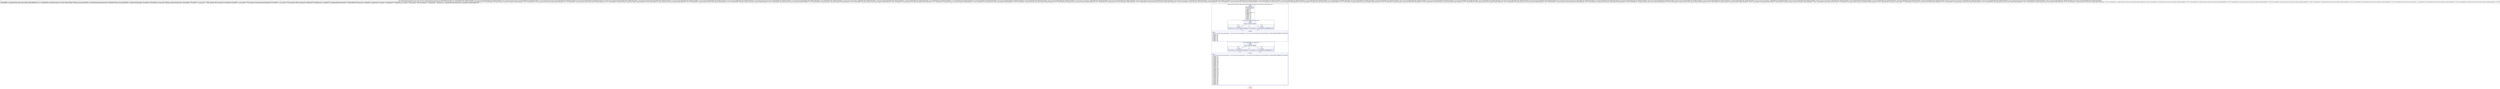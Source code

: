 digraph "CFG forcom.google.android.gms.internal.ads.zzarh.\<init\>(ILandroid\/os\/Bundle;Lcom\/google\/android\/gms\/internal\/ads\/zzxx;Lcom\/google\/android\/gms\/internal\/ads\/zzyb;Ljava\/lang\/String;Landroid\/content\/pm\/ApplicationInfo;Landroid\/content\/pm\/PackageInfo;Ljava\/lang\/String;Ljava\/lang\/String;Ljava\/lang\/String;Lcom\/google\/android\/gms\/internal\/ads\/zzbaj;Landroid\/os\/Bundle;ILjava\/util\/List;Landroid\/os\/Bundle;ZIIFLjava\/lang\/String;JLjava\/lang\/String;Ljava\/util\/List;Ljava\/lang\/String;Lcom\/google\/android\/gms\/internal\/ads\/zzadx;Ljava\/util\/List;JLjava\/lang\/String;FZIIZZLjava\/lang\/String;Ljava\/lang\/String;ZILandroid\/os\/Bundle;Ljava\/lang\/String;Lcom\/google\/android\/gms\/internal\/ads\/zzaav;ZLandroid\/os\/Bundle;Ljava\/lang\/String;Ljava\/lang\/String;Ljava\/lang\/String;ZLjava\/util\/List;Ljava\/lang\/String;Ljava\/util\/List;IZZZLjava\/util\/ArrayList;Ljava\/lang\/String;Lcom\/google\/android\/gms\/internal\/ads\/zzaiz;Ljava\/lang\/String;Landroid\/os\/Bundle;)V" {
subgraph cluster_Region_1454305975 {
label = "R(5:0|(1:2)(1:8)|3|(1:5)(1:9)|6) | DECL_VAR: java.util.List\<java.lang.String\> null, java.util.List\<java.lang.String\> null\l";
node [shape=record,color=blue];
Node_0 [shape=record,label="{0\:\ 0x0000|MTH_ENTER_BLOCK\l|r3.versionCode = r4\lr3.zzdll = r5\lr3.zzdlm = r6\lr3.zzdln = r7\lr3.zzchl = r8\lr3.applicationInfo = r9\lr3.zzdlo = r10\lr3.zzdlp = r11\lr3.zzdlq = r12\lr3.zzcih = r13\lr3.zzbtd = r14\lr3.zzdlr = r15\lr3.zzdls = r16\lr3.zzdgv = r17\l}"];
subgraph cluster_IfRegion_1876814407 {
label = "IF [B:1:0x0023] THEN: R(1:2) ELSE: R(1:8)";
node [shape=record,color=blue];
Node_1 [shape=record,label="{1\:\ 0x0023|if (r30 == null) goto L_0x0025\l}"];
subgraph cluster_Region_1243401533 {
label = "R(1:2)";
node [shape=record,color=blue];
Node_2 [shape=record,label="{2\:\ 0x0025|java.util.List r2 = java.util.Collections.emptyList()\l}"];
}
subgraph cluster_Region_1074694731 {
label = "R(1:8)";
node [shape=record,color=blue];
Node_8 [shape=record,label="{8\:\ 0x00e0|java.util.List r2 = java.util.Collections.unmodifiableList(r30)\l}"];
}
}
Node_3 [shape=record,label="{3\:\ 0x0029|PHI: r2 \l  PHI: (r2v1 java.util.List\<java.lang.String\>) = (r2v0 java.util.List\<java.lang.String\>), (r2v5 java.util.List\<java.lang.String\>) binds: [B:8:0x00e0, B:2:0x0025] A[DONT_GENERATE, DONT_INLINE]\l|r3.zzdmc = r2\lr3.zzdlt = r18\lr3.zzdlu = r19\lr3.zzdlv = r20\lr3.zzdlw = r21\lr3.zzbty = r22\lr3.zzdlx = r23\lr3.zzdly = r24\lr3.zzdlz = r26\l}"];
subgraph cluster_IfRegion_368714415 {
label = "IF [B:4:0x004b] THEN: R(1:5) ELSE: R(1:9)";
node [shape=record,color=blue];
Node_4 [shape=record,label="{4\:\ 0x004b|if (r27 == null) goto L_0x004d\l}"];
subgraph cluster_Region_2093188833 {
label = "R(1:5)";
node [shape=record,color=blue];
Node_5 [shape=record,label="{5\:\ 0x004d|java.util.List r2 = java.util.Collections.emptyList()\l}"];
}
subgraph cluster_Region_377770471 {
label = "R(1:9)";
node [shape=record,color=blue];
Node_9 [shape=record,label="{9\:\ 0x00e6|java.util.List r2 = java.util.Collections.unmodifiableList(r27)\l}"];
}
}
Node_6 [shape=record,label="{6\:\ 0x0051|PHI: r2 \l  PHI: (r2v3 java.util.List\<java.lang.String\>) = (r2v2 java.util.List\<java.lang.String\>), (r2v4 java.util.List\<java.lang.String\>) binds: [B:9:0x00e6, B:5:0x004d] A[DONT_GENERATE, DONT_INLINE]\l|r3.zzdma = r2\lr3.zzdmb = r28\lr3.zzdgu = r29\lr3.zzdmd = r31\lr3.zzdme = r33\lr3.zzdmf = r34\lr3.zzdml = r35\lr3.zzdmg = r36\lr3.zzdmh = r37\lr3.zzdmi = r38\lr3.zzdmj = r39\lr3.zzdmk = r40\lr3.zzdmm = r41\lr3.zzdfl = r42\lr3.zzdmn = r43\lr3.zzdmo = r44\lr3.zzdmp = r45\lr3.zzdmq = r46\lr3.zzdmr = r47\lr3.zzdms = r48\lr3.zzdmt = r49\lr3.zzdmu = r50\lr3.zzdmv = r51\lr3.zzdmw = r52\lr3.zzdmx = r53\lr3.zzdmy = r54\lr3.zzdmz = r55\lr3.zzdna = r56\lr3.zzdnb = r57\lr3.zzdnc = r58\lr3.zzdnd = r59\lr3.zzdne = r60\lr3.zzdnf = r61\lr3.zzdng = r62\lr3.zzdnh = r63\lr3.zzdni = r64\l}"];
}
Node_7 [shape=record,color=red,label="{7\:\ 0x00df}"];
MethodNode[shape=record,label="{void com.google.android.gms.internal.ads.zzarh.\<init\>((r3v0 'this' com.google.android.gms.internal.ads.zzarh A[IMMUTABLE_TYPE, THIS]), (r4v0 int A[IMMUTABLE_TYPE, METHOD_ARGUMENT]), (r5v0 android.os.Bundle A[IMMUTABLE_TYPE, METHOD_ARGUMENT]), (r6v0 com.google.android.gms.internal.ads.zzxx A[IMMUTABLE_TYPE, METHOD_ARGUMENT]), (r7v0 com.google.android.gms.internal.ads.zzyb A[IMMUTABLE_TYPE, METHOD_ARGUMENT]), (r8v0 java.lang.String A[IMMUTABLE_TYPE, METHOD_ARGUMENT]), (r9v0 android.content.pm.ApplicationInfo A[IMMUTABLE_TYPE, METHOD_ARGUMENT]), (r10v0 android.content.pm.PackageInfo A[IMMUTABLE_TYPE, METHOD_ARGUMENT]), (r11v0 java.lang.String A[IMMUTABLE_TYPE, METHOD_ARGUMENT]), (r12v0 java.lang.String A[IMMUTABLE_TYPE, METHOD_ARGUMENT]), (r13v0 java.lang.String A[IMMUTABLE_TYPE, METHOD_ARGUMENT]), (r14v0 com.google.android.gms.internal.ads.zzbaj A[IMMUTABLE_TYPE, METHOD_ARGUMENT]), (r15v0 android.os.Bundle A[IMMUTABLE_TYPE, METHOD_ARGUMENT]), (r16v0 int A[IMMUTABLE_TYPE, METHOD_ARGUMENT]), (r17v0 java.util.List\<java.lang.String\> A[IMMUTABLE_TYPE, METHOD_ARGUMENT]), (r18v0 android.os.Bundle A[IMMUTABLE_TYPE, METHOD_ARGUMENT]), (r19v0 boolean A[IMMUTABLE_TYPE, METHOD_ARGUMENT]), (r20v0 int A[IMMUTABLE_TYPE, METHOD_ARGUMENT]), (r21v0 int A[IMMUTABLE_TYPE, METHOD_ARGUMENT]), (r22v0 float A[IMMUTABLE_TYPE, METHOD_ARGUMENT]), (r23v0 java.lang.String A[IMMUTABLE_TYPE, METHOD_ARGUMENT]), (r24v0 long A[IMMUTABLE_TYPE, METHOD_ARGUMENT]), (r26v0 java.lang.String A[IMMUTABLE_TYPE, METHOD_ARGUMENT]), (r27v0 java.util.List\<java.lang.String\> A[IMMUTABLE_TYPE, METHOD_ARGUMENT]), (r28v0 java.lang.String A[IMMUTABLE_TYPE, METHOD_ARGUMENT]), (r29v0 com.google.android.gms.internal.ads.zzadx A[IMMUTABLE_TYPE, METHOD_ARGUMENT]), (r30v0 java.util.List\<java.lang.String\> A[IMMUTABLE_TYPE, METHOD_ARGUMENT]), (r31v0 long A[IMMUTABLE_TYPE, METHOD_ARGUMENT]), (r33v0 java.lang.String A[IMMUTABLE_TYPE, METHOD_ARGUMENT]), (r34v0 float A[IMMUTABLE_TYPE, METHOD_ARGUMENT]), (r35v0 boolean A[IMMUTABLE_TYPE, METHOD_ARGUMENT]), (r36v0 int A[IMMUTABLE_TYPE, METHOD_ARGUMENT]), (r37v0 int A[IMMUTABLE_TYPE, METHOD_ARGUMENT]), (r38v0 boolean A[IMMUTABLE_TYPE, METHOD_ARGUMENT]), (r39v0 boolean A[IMMUTABLE_TYPE, METHOD_ARGUMENT]), (r40v0 java.lang.String A[IMMUTABLE_TYPE, METHOD_ARGUMENT]), (r41v0 java.lang.String A[IMMUTABLE_TYPE, METHOD_ARGUMENT]), (r42v0 boolean A[IMMUTABLE_TYPE, METHOD_ARGUMENT]), (r43v0 int A[IMMUTABLE_TYPE, METHOD_ARGUMENT]), (r44v0 android.os.Bundle A[IMMUTABLE_TYPE, METHOD_ARGUMENT]), (r45v0 java.lang.String A[IMMUTABLE_TYPE, METHOD_ARGUMENT]), (r46v0 com.google.android.gms.internal.ads.zzaav A[IMMUTABLE_TYPE, METHOD_ARGUMENT]), (r47v0 boolean A[IMMUTABLE_TYPE, METHOD_ARGUMENT]), (r48v0 android.os.Bundle A[IMMUTABLE_TYPE, METHOD_ARGUMENT]), (r49v0 java.lang.String A[IMMUTABLE_TYPE, METHOD_ARGUMENT]), (r50v0 java.lang.String A[IMMUTABLE_TYPE, METHOD_ARGUMENT]), (r51v0 java.lang.String A[IMMUTABLE_TYPE, METHOD_ARGUMENT]), (r52v0 boolean A[IMMUTABLE_TYPE, METHOD_ARGUMENT]), (r53v0 java.util.List\<java.lang.Integer\> A[IMMUTABLE_TYPE, METHOD_ARGUMENT]), (r54v0 java.lang.String A[IMMUTABLE_TYPE, METHOD_ARGUMENT]), (r55v0 java.util.List\<java.lang.String\> A[IMMUTABLE_TYPE, METHOD_ARGUMENT]), (r56v0 int A[IMMUTABLE_TYPE, METHOD_ARGUMENT]), (r57v0 boolean A[IMMUTABLE_TYPE, METHOD_ARGUMENT]), (r58v0 boolean A[IMMUTABLE_TYPE, METHOD_ARGUMENT]), (r59v0 boolean A[IMMUTABLE_TYPE, METHOD_ARGUMENT]), (r60v0 java.util.ArrayList\<java.lang.String\> A[IMMUTABLE_TYPE, METHOD_ARGUMENT]), (r61v0 java.lang.String A[IMMUTABLE_TYPE, METHOD_ARGUMENT]), (r62v0 com.google.android.gms.internal.ads.zzaiz A[IMMUTABLE_TYPE, METHOD_ARGUMENT]), (r63v0 java.lang.String A[IMMUTABLE_TYPE, METHOD_ARGUMENT]), (r64v0 android.os.Bundle A[IMMUTABLE_TYPE, METHOD_ARGUMENT]))  | Annotation[BUILD, com.google.android.gms.common.internal.safeparcel.SafeParcelable$Param, \{id=1\}], Annotation[BUILD, com.google.android.gms.common.internal.safeparcel.SafeParcelable$Param, \{id=2\}], Annotation[BUILD, com.google.android.gms.common.internal.safeparcel.SafeParcelable$Param, \{id=3\}], Annotation[BUILD, com.google.android.gms.common.internal.safeparcel.SafeParcelable$Param, \{id=4\}], Annotation[BUILD, com.google.android.gms.common.internal.safeparcel.SafeParcelable$Param, \{id=5\}], Annotation[BUILD, com.google.android.gms.common.internal.safeparcel.SafeParcelable$Param, \{id=6\}], Annotation[BUILD, com.google.android.gms.common.internal.safeparcel.SafeParcelable$Param, \{id=7\}], Annotation[BUILD, com.google.android.gms.common.internal.safeparcel.SafeParcelable$Param, \{id=8\}], Annotation[BUILD, com.google.android.gms.common.internal.safeparcel.SafeParcelable$Param, \{id=9\}], Annotation[BUILD, com.google.android.gms.common.internal.safeparcel.SafeParcelable$Param, \{id=10\}], Annotation[BUILD, com.google.android.gms.common.internal.safeparcel.SafeParcelable$Param, \{id=11\}], Annotation[BUILD, com.google.android.gms.common.internal.safeparcel.SafeParcelable$Param, \{id=12\}], Annotation[BUILD, com.google.android.gms.common.internal.safeparcel.SafeParcelable$Param, \{id=13\}], Annotation[BUILD, com.google.android.gms.common.internal.safeparcel.SafeParcelable$Param, \{id=14\}], Annotation[BUILD, com.google.android.gms.common.internal.safeparcel.SafeParcelable$Param, \{id=15\}], Annotation[BUILD, com.google.android.gms.common.internal.safeparcel.SafeParcelable$Param, \{id=16\}], Annotation[BUILD, com.google.android.gms.common.internal.safeparcel.SafeParcelable$Param, \{id=18\}], Annotation[BUILD, com.google.android.gms.common.internal.safeparcel.SafeParcelable$Param, \{id=19\}], Annotation[BUILD, com.google.android.gms.common.internal.safeparcel.SafeParcelable$Param, \{id=20\}], Annotation[BUILD, com.google.android.gms.common.internal.safeparcel.SafeParcelable$Param, \{id=21\}], Annotation[BUILD, com.google.android.gms.common.internal.safeparcel.SafeParcelable$Param, \{id=25\}], Annotation[BUILD, com.google.android.gms.common.internal.safeparcel.SafeParcelable$Param, \{id=26\}], Annotation[BUILD, com.google.android.gms.common.internal.safeparcel.SafeParcelable$Param, \{id=27\}], Annotation[BUILD, com.google.android.gms.common.internal.safeparcel.SafeParcelable$Param, \{id=28\}], Annotation[BUILD, com.google.android.gms.common.internal.safeparcel.SafeParcelable$Param, \{id=29\}], Annotation[BUILD, com.google.android.gms.common.internal.safeparcel.SafeParcelable$Param, \{id=30\}], Annotation[BUILD, com.google.android.gms.common.internal.safeparcel.SafeParcelable$Param, \{id=31\}], Annotation[BUILD, com.google.android.gms.common.internal.safeparcel.SafeParcelable$Param, \{id=33\}], Annotation[BUILD, com.google.android.gms.common.internal.safeparcel.SafeParcelable$Param, \{id=34\}], Annotation[BUILD, com.google.android.gms.common.internal.safeparcel.SafeParcelable$Param, \{id=40\}], Annotation[BUILD, com.google.android.gms.common.internal.safeparcel.SafeParcelable$Param, \{id=35\}], Annotation[BUILD, com.google.android.gms.common.internal.safeparcel.SafeParcelable$Param, \{id=36\}], Annotation[BUILD, com.google.android.gms.common.internal.safeparcel.SafeParcelable$Param, \{id=37\}], Annotation[BUILD, com.google.android.gms.common.internal.safeparcel.SafeParcelable$Param, \{id=38\}], Annotation[BUILD, com.google.android.gms.common.internal.safeparcel.SafeParcelable$Param, \{id=39\}], Annotation[BUILD, com.google.android.gms.common.internal.safeparcel.SafeParcelable$Param, \{id=41\}], Annotation[BUILD, com.google.android.gms.common.internal.safeparcel.SafeParcelable$Param, \{id=42\}], Annotation[BUILD, com.google.android.gms.common.internal.safeparcel.SafeParcelable$Param, \{id=43\}], Annotation[BUILD, com.google.android.gms.common.internal.safeparcel.SafeParcelable$Param, \{id=44\}], Annotation[BUILD, com.google.android.gms.common.internal.safeparcel.SafeParcelable$Param, \{id=45\}], Annotation[BUILD, com.google.android.gms.common.internal.safeparcel.SafeParcelable$Param, \{id=46\}], Annotation[BUILD, com.google.android.gms.common.internal.safeparcel.SafeParcelable$Param, \{id=47\}], Annotation[BUILD, com.google.android.gms.common.internal.safeparcel.SafeParcelable$Param, \{id=48\}], Annotation[BUILD, android.support.annotation.Nullable, \{\}], Annotation[BUILD, com.google.android.gms.common.internal.safeparcel.SafeParcelable$Param, \{id=49\}], Annotation[BUILD, android.support.annotation.Nullable, \{\}], Annotation[BUILD, com.google.android.gms.common.internal.safeparcel.SafeParcelable$Param, \{id=50\}], Annotation[BUILD, android.support.annotation.Nullable, \{\}], Annotation[BUILD, com.google.android.gms.common.internal.safeparcel.SafeParcelable$Param, \{id=51\}], Annotation[BUILD, com.google.android.gms.common.internal.safeparcel.SafeParcelable$Param, \{id=52\}], Annotation[BUILD, com.google.android.gms.common.internal.safeparcel.SafeParcelable$Param, \{id=53\}], Annotation[BUILD, com.google.android.gms.common.internal.safeparcel.SafeParcelable$Param, \{id=54\}], Annotation[BUILD, com.google.android.gms.common.internal.safeparcel.SafeParcelable$Param, \{id=55\}], Annotation[BUILD, com.google.android.gms.common.internal.safeparcel.SafeParcelable$Param, \{id=56\}], Annotation[BUILD, com.google.android.gms.common.internal.safeparcel.SafeParcelable$Param, \{id=57\}], Annotation[BUILD, com.google.android.gms.common.internal.safeparcel.SafeParcelable$Param, \{id=58\}], Annotation[BUILD, com.google.android.gms.common.internal.safeparcel.SafeParcelable$Param, \{id=59\}], Annotation[BUILD, com.google.android.gms.common.internal.safeparcel.SafeParcelable$Param, \{id=60\}], Annotation[BUILD, com.google.android.gms.common.internal.safeparcel.SafeParcelable$Param, \{id=61\}], Annotation[BUILD, com.google.android.gms.common.internal.safeparcel.SafeParcelable$Param, \{id=63\}], Annotation[BUILD, android.support.annotation.Nullable, \{\}], Annotation[BUILD, com.google.android.gms.common.internal.safeparcel.SafeParcelable$Param, \{id=64\}], Annotation[BUILD, com.google.android.gms.common.internal.safeparcel.SafeParcelable$Param, \{id=65\}]\lAnnotation[BUILD, com.google.android.gms.common.internal.safeparcel.SafeParcelable$Constructor, \{\}], Annotation[SYSTEM, dalvik.annotation.Signature, \{value=[(I, Landroid\/os\/Bundle;, Lcom\/google\/android\/gms\/internal\/ads\/zzxx;, Lcom\/google\/android\/gms\/internal\/ads\/zzyb;, Ljava\/lang\/String;, Landroid\/content\/pm\/ApplicationInfo;, Landroid\/content\/pm\/PackageInfo;, Ljava\/lang\/String;, Ljava\/lang\/String;, Ljava\/lang\/String;, Lcom\/google\/android\/gms\/internal\/ads\/zzbaj;, Landroid\/os\/Bundle;, I, Ljava\/util\/List, \<, Ljava\/lang\/String;, \>;, Landroid\/os\/Bundle;, ZIIF, Ljava\/lang\/String;, J, Ljava\/lang\/String;, Ljava\/util\/List, \<, Ljava\/lang\/String;, \>;, Ljava\/lang\/String;, Lcom\/google\/android\/gms\/internal\/ads\/zzadx;, Ljava\/util\/List, \<, Ljava\/lang\/String;, \>;J, Ljava\/lang\/String;, FZIIZZ, Ljava\/lang\/String;, Ljava\/lang\/String;, ZI, Landroid\/os\/Bundle;, Ljava\/lang\/String;, Lcom\/google\/android\/gms\/internal\/ads\/zzaav;, Z, Landroid\/os\/Bundle;, Ljava\/lang\/String;, Ljava\/lang\/String;, Ljava\/lang\/String;, Z, Ljava\/util\/List, \<, Ljava\/lang\/Integer;, \>;, Ljava\/lang\/String;, Ljava\/util\/List, \<, Ljava\/lang\/String;, \>;IZZZ, Ljava\/util\/ArrayList, \<, Ljava\/lang\/String;, \>;, Ljava\/lang\/String;, Lcom\/google\/android\/gms\/internal\/ads\/zzaiz;, Ljava\/lang\/String;, Landroid\/os\/Bundle;, )V]\}]\l}"];
MethodNode -> Node_0;
Node_0 -> Node_1;
Node_1 -> Node_2;
Node_1 -> Node_8[style=dashed];
Node_2 -> Node_3;
Node_8 -> Node_3;
Node_3 -> Node_4;
Node_4 -> Node_5;
Node_4 -> Node_9[style=dashed];
Node_5 -> Node_6;
Node_9 -> Node_6;
Node_6 -> Node_7;
}

